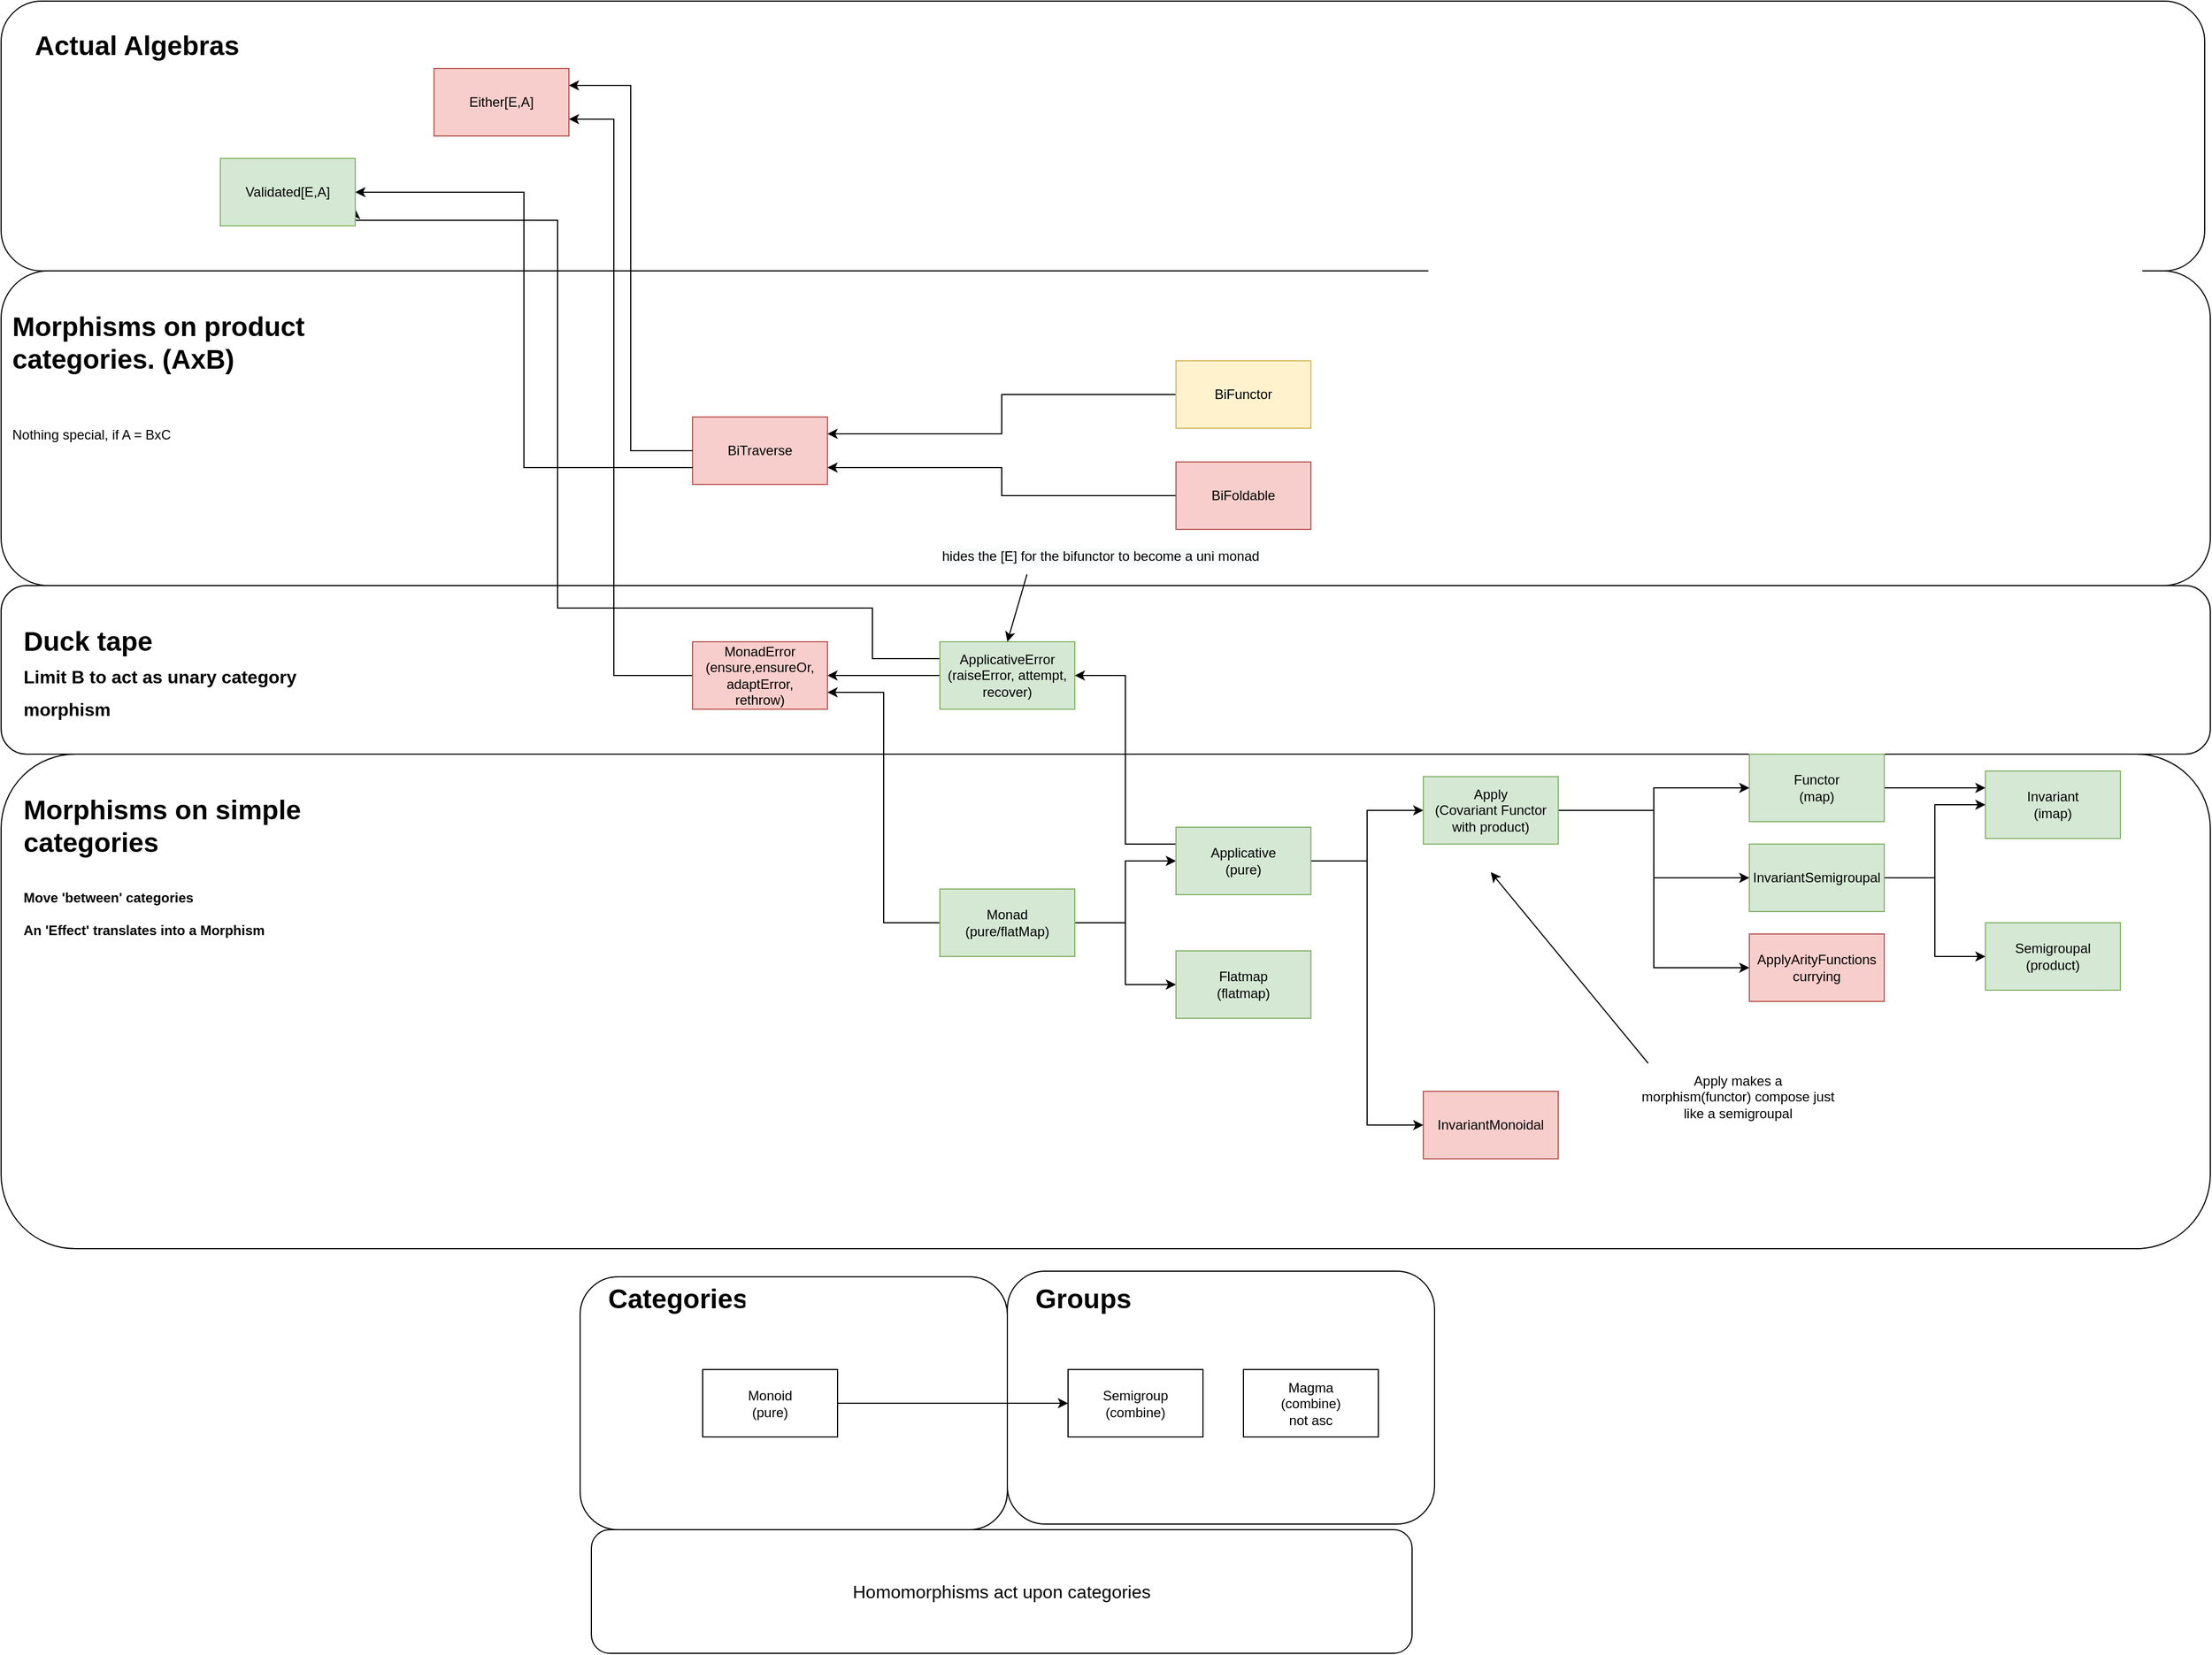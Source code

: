 <mxfile version="18.0.0" type="device" pages="2"><diagram id="tPDxc9v9lSpUtl4Dx5MV" name="Initial Big Picture"><mxGraphModel dx="3039" dy="2923" grid="1" gridSize="10" guides="1" tooltips="1" connect="1" arrows="1" fold="1" page="1" pageScale="1" pageWidth="827" pageHeight="1169" math="0" shadow="0"><root><mxCell id="0"/><mxCell id="1" parent="0"/><mxCell id="TKKWYqsSqdW0wsoBSF7L-3" value="" style="rounded=1;whiteSpace=wrap;html=1;" parent="1" vertex="1"><mxGeometry x="-535" y="-60" width="1965" height="150" as="geometry"/></mxCell><mxCell id="ZTy6YC7cmcePrKpkChAu-18" value="" style="rounded=1;whiteSpace=wrap;html=1;" parent="1" vertex="1"><mxGeometry x="-535" y="-580" width="1960" height="240" as="geometry"/></mxCell><mxCell id="ZTy6YC7cmcePrKpkChAu-5" value="" style="rounded=1;whiteSpace=wrap;html=1;" parent="1" vertex="1"><mxGeometry x="-535" y="-340" width="1965" height="280" as="geometry"/></mxCell><mxCell id="SYRuZCGkE4XY62bZMih8-19" value="" style="rounded=1;whiteSpace=wrap;html=1;fontSize=12;" parent="1" vertex="1"><mxGeometry x="360" y="550" width="380" height="225" as="geometry"/></mxCell><mxCell id="SYRuZCGkE4XY62bZMih8-18" value="" style="rounded=1;whiteSpace=wrap;html=1;fontSize=12;" parent="1" vertex="1"><mxGeometry x="-20" y="555" width="380" height="225" as="geometry"/></mxCell><mxCell id="SYRuZCGkE4XY62bZMih8-17" value="" style="rounded=1;whiteSpace=wrap;html=1;fontSize=12;" parent="1" vertex="1"><mxGeometry x="-535" y="90" width="1965" height="440" as="geometry"/></mxCell><mxCell id="SYRuZCGkE4XY62bZMih8-8" style="edgeStyle=orthogonalEdgeStyle;rounded=0;orthogonalLoop=1;jettySize=auto;html=1;exitX=1;exitY=0.5;exitDx=0;exitDy=0;entryX=0;entryY=0.5;entryDx=0;entryDy=0;" parent="1" source="SYRuZCGkE4XY62bZMih8-2" target="SYRuZCGkE4XY62bZMih8-4" edge="1"><mxGeometry relative="1" as="geometry"/></mxCell><mxCell id="SYRuZCGkE4XY62bZMih8-9" style="edgeStyle=orthogonalEdgeStyle;rounded=0;orthogonalLoop=1;jettySize=auto;html=1;exitX=1;exitY=0.5;exitDx=0;exitDy=0;entryX=0;entryY=0.5;entryDx=0;entryDy=0;" parent="1" source="SYRuZCGkE4XY62bZMih8-2" target="SYRuZCGkE4XY62bZMih8-5" edge="1"><mxGeometry relative="1" as="geometry"/></mxCell><mxCell id="ZTy6YC7cmcePrKpkChAu-13" style="edgeStyle=orthogonalEdgeStyle;rounded=0;orthogonalLoop=1;jettySize=auto;html=1;exitX=0;exitY=0.5;exitDx=0;exitDy=0;entryX=1;entryY=0.75;entryDx=0;entryDy=0;" parent="1" source="SYRuZCGkE4XY62bZMih8-2" target="ZTy6YC7cmcePrKpkChAu-11" edge="1"><mxGeometry relative="1" as="geometry"/></mxCell><mxCell id="SYRuZCGkE4XY62bZMih8-2" value="Monad&lt;br&gt;(pure/flatMap)" style="rounded=0;whiteSpace=wrap;html=1;fillColor=#d5e8d4;strokeColor=#82b366;" parent="1" vertex="1"><mxGeometry x="300" y="210" width="120" height="60" as="geometry"/></mxCell><mxCell id="PZJYlTm5zODsS6bDQU0A-1" style="edgeStyle=orthogonalEdgeStyle;rounded=0;orthogonalLoop=1;jettySize=auto;html=1;exitX=1;exitY=0.5;exitDx=0;exitDy=0;entryX=0;entryY=0.25;entryDx=0;entryDy=0;" parent="1" source="SYRuZCGkE4XY62bZMih8-3" target="IX9wRJVFFyIBy6qrrsnu-10" edge="1"><mxGeometry relative="1" as="geometry"/></mxCell><mxCell id="SYRuZCGkE4XY62bZMih8-3" value="Functor&lt;br&gt;(map)" style="rounded=0;whiteSpace=wrap;html=1;fillColor=#d5e8d4;strokeColor=#82b366;" parent="1" vertex="1"><mxGeometry x="1020" y="90" width="120" height="60" as="geometry"/></mxCell><mxCell id="IX9wRJVFFyIBy6qrrsnu-5" style="edgeStyle=orthogonalEdgeStyle;rounded=0;orthogonalLoop=1;jettySize=auto;html=1;exitX=1;exitY=0.5;exitDx=0;exitDy=0;entryX=0;entryY=0.5;entryDx=0;entryDy=0;" parent="1" source="SYRuZCGkE4XY62bZMih8-4" target="IX9wRJVFFyIBy6qrrsnu-1" edge="1"><mxGeometry relative="1" as="geometry"/></mxCell><mxCell id="IX9wRJVFFyIBy6qrrsnu-6" style="edgeStyle=orthogonalEdgeStyle;rounded=0;orthogonalLoop=1;jettySize=auto;html=1;exitX=1;exitY=0.5;exitDx=0;exitDy=0;entryX=0;entryY=0.5;entryDx=0;entryDy=0;" parent="1" source="SYRuZCGkE4XY62bZMih8-4" target="IX9wRJVFFyIBy6qrrsnu-2" edge="1"><mxGeometry relative="1" as="geometry"/></mxCell><mxCell id="ZTy6YC7cmcePrKpkChAu-10" style="edgeStyle=orthogonalEdgeStyle;rounded=0;orthogonalLoop=1;jettySize=auto;html=1;exitX=0;exitY=0.25;exitDx=0;exitDy=0;entryX=1;entryY=0.5;entryDx=0;entryDy=0;" parent="1" source="SYRuZCGkE4XY62bZMih8-4" target="ZTy6YC7cmcePrKpkChAu-6" edge="1"><mxGeometry relative="1" as="geometry"/></mxCell><mxCell id="SYRuZCGkE4XY62bZMih8-4" value="Applicative&lt;br&gt;(pure)" style="rounded=0;whiteSpace=wrap;html=1;fillColor=#d5e8d4;strokeColor=#82b366;" parent="1" vertex="1"><mxGeometry x="510" y="155" width="120" height="60" as="geometry"/></mxCell><mxCell id="SYRuZCGkE4XY62bZMih8-5" value="Flatmap&lt;br&gt;(flatmap)" style="rounded=0;whiteSpace=wrap;html=1;fillColor=#d5e8d4;strokeColor=#82b366;" parent="1" vertex="1"><mxGeometry x="510" y="265" width="120" height="60" as="geometry"/></mxCell><mxCell id="SYRuZCGkE4XY62bZMih8-12" style="edgeStyle=orthogonalEdgeStyle;rounded=0;orthogonalLoop=1;jettySize=auto;html=1;exitX=1;exitY=0.5;exitDx=0;exitDy=0;entryX=0;entryY=0.5;entryDx=0;entryDy=0;" parent="1" source="SYRuZCGkE4XY62bZMih8-10" target="SYRuZCGkE4XY62bZMih8-11" edge="1"><mxGeometry relative="1" as="geometry"/></mxCell><mxCell id="SYRuZCGkE4XY62bZMih8-10" value="Monoid&lt;br&gt;(pure)" style="rounded=0;whiteSpace=wrap;html=1;" parent="1" vertex="1"><mxGeometry x="89" y="637.5" width="120" height="60" as="geometry"/></mxCell><mxCell id="SYRuZCGkE4XY62bZMih8-11" value="Semigroup&lt;br&gt;(combine)" style="rounded=0;whiteSpace=wrap;html=1;" parent="1" vertex="1"><mxGeometry x="414" y="637.5" width="120" height="60" as="geometry"/></mxCell><mxCell id="SYRuZCGkE4XY62bZMih8-15" value="&lt;h1&gt;&lt;font style=&quot;font-size: 24px;&quot;&gt;Morphisms on simple categories&lt;br&gt;&lt;/font&gt;&lt;/h1&gt;&lt;h1&gt;&lt;font style=&quot;font-size: 12px;&quot;&gt;Move 'between' categories&lt;br&gt;An 'Effect' translates into a Morphism&lt;br&gt;&lt;/font&gt;&lt;/h1&gt;" style="text;html=1;strokeColor=none;fillColor=none;spacing=5;spacingTop=-20;whiteSpace=wrap;overflow=hidden;rounded=0;" parent="1" vertex="1"><mxGeometry x="-520" y="120" width="290" height="150" as="geometry"/></mxCell><mxCell id="SYRuZCGkE4XY62bZMih8-16" value="&lt;h1&gt;&lt;font style=&quot;&quot;&gt;Categories&lt;/font&gt;&lt;font style=&quot;font-size: 12px;&quot;&gt;&lt;br&gt;&lt;/font&gt;&lt;/h1&gt;" style="text;html=1;strokeColor=none;fillColor=none;spacing=5;spacingTop=-20;whiteSpace=wrap;overflow=hidden;rounded=0;" parent="1" vertex="1"><mxGeometry y="555" width="130" height="60" as="geometry"/></mxCell><mxCell id="SYRuZCGkE4XY62bZMih8-20" value="&lt;h1&gt;&lt;font style=&quot;&quot;&gt;Groups&lt;/font&gt;&lt;br&gt;&lt;/h1&gt;" style="text;html=1;strokeColor=none;fillColor=none;spacing=5;spacingTop=-20;whiteSpace=wrap;overflow=hidden;rounded=0;" parent="1" vertex="1"><mxGeometry x="380" y="555" width="130" height="60" as="geometry"/></mxCell><mxCell id="SYRuZCGkE4XY62bZMih8-22" value="&lt;font size=&quot;3&quot;&gt;Homomorphisms act upon categories&lt;/font&gt;" style="rounded=1;whiteSpace=wrap;html=1;fontSize=12;" parent="1" vertex="1"><mxGeometry x="-10" y="780" width="730" height="110" as="geometry"/></mxCell><mxCell id="IX9wRJVFFyIBy6qrrsnu-3" style="edgeStyle=orthogonalEdgeStyle;rounded=0;orthogonalLoop=1;jettySize=auto;html=1;exitX=1;exitY=0.5;exitDx=0;exitDy=0;" parent="1" source="IX9wRJVFFyIBy6qrrsnu-1" target="SYRuZCGkE4XY62bZMih8-3" edge="1"><mxGeometry relative="1" as="geometry"/></mxCell><mxCell id="IX9wRJVFFyIBy6qrrsnu-7" style="edgeStyle=orthogonalEdgeStyle;rounded=0;orthogonalLoop=1;jettySize=auto;html=1;exitX=1;exitY=0.5;exitDx=0;exitDy=0;entryX=0;entryY=0.5;entryDx=0;entryDy=0;" parent="1" source="IX9wRJVFFyIBy6qrrsnu-1" target="IX9wRJVFFyIBy6qrrsnu-4" edge="1"><mxGeometry relative="1" as="geometry"/></mxCell><mxCell id="IX9wRJVFFyIBy6qrrsnu-14" style="edgeStyle=orthogonalEdgeStyle;rounded=0;orthogonalLoop=1;jettySize=auto;html=1;exitX=1;exitY=0.5;exitDx=0;exitDy=0;entryX=0;entryY=0.5;entryDx=0;entryDy=0;" parent="1" source="IX9wRJVFFyIBy6qrrsnu-1" target="IX9wRJVFFyIBy6qrrsnu-8" edge="1"><mxGeometry relative="1" as="geometry"/></mxCell><mxCell id="IX9wRJVFFyIBy6qrrsnu-1" value="Apply&lt;br&gt;(Covariant Functor with product)" style="rounded=0;whiteSpace=wrap;html=1;fillColor=#d5e8d4;strokeColor=#82b366;" parent="1" vertex="1"><mxGeometry x="730" y="110" width="120" height="60" as="geometry"/></mxCell><mxCell id="IX9wRJVFFyIBy6qrrsnu-2" value="InvariantMonoidal" style="rounded=0;whiteSpace=wrap;html=1;fillColor=#f8cecc;strokeColor=#b85450;" parent="1" vertex="1"><mxGeometry x="730" y="390" width="120" height="60" as="geometry"/></mxCell><mxCell id="IX9wRJVFFyIBy6qrrsnu-11" style="edgeStyle=orthogonalEdgeStyle;rounded=0;orthogonalLoop=1;jettySize=auto;html=1;exitX=1;exitY=0.5;exitDx=0;exitDy=0;entryX=0;entryY=0.5;entryDx=0;entryDy=0;" parent="1" source="IX9wRJVFFyIBy6qrrsnu-4" target="IX9wRJVFFyIBy6qrrsnu-9" edge="1"><mxGeometry relative="1" as="geometry"/></mxCell><mxCell id="IX9wRJVFFyIBy6qrrsnu-12" style="edgeStyle=orthogonalEdgeStyle;rounded=0;orthogonalLoop=1;jettySize=auto;html=1;exitX=1;exitY=0.5;exitDx=0;exitDy=0;entryX=0;entryY=0.5;entryDx=0;entryDy=0;" parent="1" source="IX9wRJVFFyIBy6qrrsnu-4" target="IX9wRJVFFyIBy6qrrsnu-10" edge="1"><mxGeometry relative="1" as="geometry"/></mxCell><mxCell id="IX9wRJVFFyIBy6qrrsnu-4" value="InvariantSemigroupal&lt;br&gt;" style="rounded=0;whiteSpace=wrap;html=1;fillColor=#d5e8d4;strokeColor=#82b366;" parent="1" vertex="1"><mxGeometry x="1020" y="170" width="120" height="60" as="geometry"/></mxCell><mxCell id="IX9wRJVFFyIBy6qrrsnu-8" value="ApplyArityFunctions&lt;br&gt;currying" style="rounded=0;whiteSpace=wrap;html=1;fillColor=#f8cecc;strokeColor=#b85450;" parent="1" vertex="1"><mxGeometry x="1020" y="250" width="120" height="60" as="geometry"/></mxCell><mxCell id="IX9wRJVFFyIBy6qrrsnu-9" value="Semigroupal (product)" style="rounded=0;whiteSpace=wrap;html=1;fillColor=#d5e8d4;strokeColor=#82b366;" parent="1" vertex="1"><mxGeometry x="1230" y="240" width="120" height="60" as="geometry"/></mxCell><mxCell id="IX9wRJVFFyIBy6qrrsnu-10" value="Invariant &lt;br&gt;(imap)" style="rounded=0;whiteSpace=wrap;html=1;fillColor=#d5e8d4;strokeColor=#82b366;" parent="1" vertex="1"><mxGeometry x="1230" y="105" width="120" height="60" as="geometry"/></mxCell><mxCell id="RumCb3gB7w_LCwyLgDib-1" value="Magma&lt;br&gt;(combine)&lt;br&gt;not asc" style="rounded=0;whiteSpace=wrap;html=1;" parent="1" vertex="1"><mxGeometry x="570" y="637.5" width="120" height="60" as="geometry"/></mxCell><mxCell id="ZTy6YC7cmcePrKpkChAu-15" style="edgeStyle=orthogonalEdgeStyle;rounded=0;orthogonalLoop=1;jettySize=auto;html=1;exitX=0;exitY=0.5;exitDx=0;exitDy=0;entryX=1;entryY=0.25;entryDx=0;entryDy=0;fontSize=24;" parent="1" source="ZTy6YC7cmcePrKpkChAu-1" target="ZTy6YC7cmcePrKpkChAu-3" edge="1"><mxGeometry relative="1" as="geometry"/></mxCell><mxCell id="ZTy6YC7cmcePrKpkChAu-1" value="BiFunctor" style="rounded=0;whiteSpace=wrap;html=1;fillColor=#fff2cc;strokeColor=#d6b656;" parent="1" vertex="1"><mxGeometry x="510" y="-260" width="120" height="60" as="geometry"/></mxCell><mxCell id="ZTy6YC7cmcePrKpkChAu-16" style="edgeStyle=orthogonalEdgeStyle;rounded=0;orthogonalLoop=1;jettySize=auto;html=1;exitX=0;exitY=0.5;exitDx=0;exitDy=0;entryX=1;entryY=0.75;entryDx=0;entryDy=0;fontSize=24;" parent="1" source="ZTy6YC7cmcePrKpkChAu-2" target="ZTy6YC7cmcePrKpkChAu-3" edge="1"><mxGeometry relative="1" as="geometry"/></mxCell><mxCell id="ZTy6YC7cmcePrKpkChAu-2" value="BiFoldable" style="rounded=0;whiteSpace=wrap;html=1;fillColor=#f8cecc;strokeColor=#b85450;" parent="1" vertex="1"><mxGeometry x="510" y="-170" width="120" height="60" as="geometry"/></mxCell><mxCell id="ZTy6YC7cmcePrKpkChAu-3" value="BiTraverse" style="rounded=0;whiteSpace=wrap;html=1;fillColor=#f8cecc;strokeColor=#b85450;" parent="1" vertex="1"><mxGeometry x="80" y="-210" width="120" height="60" as="geometry"/></mxCell><mxCell id="ZTy6YC7cmcePrKpkChAu-21" style="edgeStyle=orthogonalEdgeStyle;rounded=0;orthogonalLoop=1;jettySize=auto;html=1;exitX=0;exitY=0.5;exitDx=0;exitDy=0;entryX=1;entryY=0.25;entryDx=0;entryDy=0;fontSize=24;" parent="1" source="ZTy6YC7cmcePrKpkChAu-3" target="ZTy6YC7cmcePrKpkChAu-20" edge="1"><mxGeometry relative="1" as="geometry"><mxPoint x="80" y="-190" as="sourcePoint"/></mxGeometry></mxCell><mxCell id="TKKWYqsSqdW0wsoBSF7L-8" style="edgeStyle=orthogonalEdgeStyle;rounded=0;orthogonalLoop=1;jettySize=auto;html=1;exitX=0;exitY=0.75;exitDx=0;exitDy=0;entryX=1;entryY=0.5;entryDx=0;entryDy=0;fontSize=12;" parent="1" source="ZTy6YC7cmcePrKpkChAu-3" target="TKKWYqsSqdW0wsoBSF7L-6" edge="1"><mxGeometry relative="1" as="geometry"><mxPoint x="80" y="-175" as="sourcePoint"/></mxGeometry></mxCell><mxCell id="ZTy6YC7cmcePrKpkChAu-12" style="edgeStyle=orthogonalEdgeStyle;rounded=0;orthogonalLoop=1;jettySize=auto;html=1;exitX=0;exitY=0.5;exitDx=0;exitDy=0;entryX=1;entryY=0.5;entryDx=0;entryDy=0;" parent="1" source="ZTy6YC7cmcePrKpkChAu-6" target="ZTy6YC7cmcePrKpkChAu-11" edge="1"><mxGeometry relative="1" as="geometry"/></mxCell><mxCell id="TKKWYqsSqdW0wsoBSF7L-7" style="edgeStyle=orthogonalEdgeStyle;rounded=0;orthogonalLoop=1;jettySize=auto;html=1;exitX=0;exitY=0.25;exitDx=0;exitDy=0;entryX=1;entryY=0.75;entryDx=0;entryDy=0;fontSize=12;" parent="1" source="ZTy6YC7cmcePrKpkChAu-6" target="TKKWYqsSqdW0wsoBSF7L-6" edge="1"><mxGeometry relative="1" as="geometry"><Array as="points"><mxPoint x="240" y="5"/><mxPoint x="240" y="-40"/><mxPoint x="-40" y="-40"/><mxPoint x="-40" y="-385"/></Array></mxGeometry></mxCell><mxCell id="ZTy6YC7cmcePrKpkChAu-6" value="ApplicativeError&lt;br&gt;(raiseError, attempt, recover)&lt;br&gt;" style="rounded=0;whiteSpace=wrap;html=1;fillColor=#d5e8d4;strokeColor=#82b366;" parent="1" vertex="1"><mxGeometry x="300" y="-10" width="120" height="60" as="geometry"/></mxCell><mxCell id="ZTy6YC7cmcePrKpkChAu-7" value="&lt;meta charset=&quot;utf-8&quot;&gt;&lt;span style=&quot;color: rgb(0, 0, 0); font-family: Helvetica; font-size: 12px; font-style: normal; font-variant-ligatures: normal; font-variant-caps: normal; font-weight: 400; letter-spacing: normal; orphans: 2; text-align: center; text-indent: 0px; text-transform: none; widows: 2; word-spacing: 0px; -webkit-text-stroke-width: 0px; background-color: rgb(248, 249, 250); text-decoration-thickness: initial; text-decoration-style: initial; text-decoration-color: initial; float: none; display: inline !important;&quot;&gt;hides the [E] for the bifunctor to become a uni monad&lt;/span&gt;" style="text;whiteSpace=wrap;html=1;" parent="1" vertex="1"><mxGeometry x="300" y="-100" width="310" height="30" as="geometry"/></mxCell><mxCell id="ZTy6YC7cmcePrKpkChAu-8" value="" style="endArrow=classic;html=1;rounded=0;entryX=0.5;entryY=0;entryDx=0;entryDy=0;exitX=0.25;exitY=1;exitDx=0;exitDy=0;" parent="1" source="ZTy6YC7cmcePrKpkChAu-7" target="ZTy6YC7cmcePrKpkChAu-6" edge="1"><mxGeometry width="50" height="50" relative="1" as="geometry"><mxPoint x="190" y="-170" as="sourcePoint"/><mxPoint x="240" y="-220" as="targetPoint"/></mxGeometry></mxCell><mxCell id="ZTy6YC7cmcePrKpkChAu-22" style="edgeStyle=orthogonalEdgeStyle;rounded=0;orthogonalLoop=1;jettySize=auto;html=1;exitX=0;exitY=0.5;exitDx=0;exitDy=0;entryX=1;entryY=0.75;entryDx=0;entryDy=0;fontSize=24;" parent="1" source="ZTy6YC7cmcePrKpkChAu-11" target="ZTy6YC7cmcePrKpkChAu-20" edge="1"><mxGeometry relative="1" as="geometry"><Array as="points"><mxPoint x="10" y="20"/><mxPoint x="10" y="-475"/></Array></mxGeometry></mxCell><mxCell id="ZTy6YC7cmcePrKpkChAu-11" value="MonadError&lt;br&gt;(ensure,ensureOr,&lt;br&gt;adaptError,&lt;br&gt;rethrow)" style="rounded=0;whiteSpace=wrap;html=1;fillColor=#f8cecc;strokeColor=#b85450;" parent="1" vertex="1"><mxGeometry x="80" y="-10" width="120" height="60" as="geometry"/></mxCell><mxCell id="ZTy6YC7cmcePrKpkChAu-14" value="&lt;h1&gt;Morphisms on product categories. (AxB)&lt;br&gt;&lt;br&gt;&lt;/h1&gt;&lt;div&gt;Nothing special, if A = BxC&lt;/div&gt;" style="text;html=1;strokeColor=none;fillColor=none;spacing=5;spacingTop=-20;whiteSpace=wrap;overflow=hidden;rounded=0;" parent="1" vertex="1"><mxGeometry x="-530" y="-310" width="290" height="140" as="geometry"/></mxCell><mxCell id="ZTy6YC7cmcePrKpkChAu-19" value="&lt;h1&gt;&lt;font style=&quot;font-size: 24px;&quot;&gt;Actual Algebras&lt;/font&gt;&lt;/h1&gt;" style="text;html=1;strokeColor=none;fillColor=none;spacing=5;spacingTop=-20;whiteSpace=wrap;overflow=hidden;rounded=0;" parent="1" vertex="1"><mxGeometry x="-510" y="-560" width="290" height="110" as="geometry"/></mxCell><mxCell id="ZTy6YC7cmcePrKpkChAu-20" value="Either[E,A]" style="rounded=0;whiteSpace=wrap;html=1;fillColor=#f8cecc;strokeColor=#b85450;" parent="1" vertex="1"><mxGeometry x="-150" y="-520" width="120" height="60" as="geometry"/></mxCell><mxCell id="TKKWYqsSqdW0wsoBSF7L-5" value="&lt;h1&gt;Duck tape&lt;br&gt;&lt;font size=&quot;3&quot;&gt;Limit B to act as unary category morphism&lt;/font&gt;&lt;/h1&gt;" style="text;html=1;strokeColor=none;fillColor=none;spacing=5;spacingTop=-20;whiteSpace=wrap;overflow=hidden;rounded=0;" parent="1" vertex="1"><mxGeometry x="-520" y="-30" width="290" height="100" as="geometry"/></mxCell><mxCell id="TKKWYqsSqdW0wsoBSF7L-6" value="Validated[E,A]" style="rounded=0;whiteSpace=wrap;html=1;fillColor=#d5e8d4;strokeColor=#82b366;" parent="1" vertex="1"><mxGeometry x="-340" y="-440" width="120" height="60" as="geometry"/></mxCell><mxCell id="6RHvas-CtP2_p0l4sdnt-1" value="Apply makes a morphism(functor) compose just like a semigroupal" style="text;html=1;strokeColor=none;fillColor=none;align=center;verticalAlign=middle;whiteSpace=wrap;rounded=0;fontSize=12;" parent="1" vertex="1"><mxGeometry x="920" y="350" width="180" height="90" as="geometry"/></mxCell><mxCell id="6RHvas-CtP2_p0l4sdnt-2" value="" style="endArrow=classic;html=1;rounded=0;fontSize=12;" parent="1" edge="1"><mxGeometry width="50" height="50" relative="1" as="geometry"><mxPoint x="930" y="365" as="sourcePoint"/><mxPoint x="790" y="195" as="targetPoint"/></mxGeometry></mxCell></root></mxGraphModel></diagram><diagram id="tC56nJd8TbMdIFzj_9b9" name="Page-2"><mxGraphModel dx="1106" dy="877" grid="1" gridSize="10" guides="1" tooltips="1" connect="1" arrows="1" fold="1" page="1" pageScale="1" pageWidth="827" pageHeight="1169" math="0" shadow="0"><root><mxCell id="0"/><mxCell id="1" parent="0"/><mxCell id="QiQd36vbOZTwXwVYGlfi-1" value="&lt;h1&gt;Tasks&lt;/h1&gt;&lt;p&gt;&lt;br&gt;&lt;/p&gt;" style="text;html=1;strokeColor=none;fillColor=none;spacing=5;spacingTop=-20;whiteSpace=wrap;overflow=hidden;rounded=0;" vertex="1" parent="1"><mxGeometry x="60" y="130" width="190" height="120" as="geometry"/></mxCell><mxCell id="QiQd36vbOZTwXwVYGlfi-2" value="Done" style="rounded=1;whiteSpace=wrap;html=1;" vertex="1" parent="1"><mxGeometry x="70" y="230" width="120" height="60" as="geometry"/></mxCell><mxCell id="QiQd36vbOZTwXwVYGlfi-3" value="Pending" style="rounded=1;whiteSpace=wrap;html=1;" vertex="1" parent="1"><mxGeometry x="250" y="230" width="120" height="60" as="geometry"/></mxCell><mxCell id="QiQd36vbOZTwXwVYGlfi-4" value="Todo" style="rounded=1;whiteSpace=wrap;html=1;" vertex="1" parent="1"><mxGeometry x="430" y="230" width="120" height="60" as="geometry"/></mxCell><mxCell id="QiQd36vbOZTwXwVYGlfi-5" value="Semigroupal arity" style="rounded=1;whiteSpace=wrap;html=1;fillColor=#fff2cc;strokeColor=#d6b656;" vertex="1" parent="1"><mxGeometry x="250" y="330" width="120" height="60" as="geometry"/></mxCell><mxCell id="QiQd36vbOZTwXwVYGlfi-6" value="Magma" style="rounded=1;whiteSpace=wrap;html=1;fillColor=#fff2cc;strokeColor=#d6b656;" vertex="1" parent="1"><mxGeometry x="610" y="320" width="120" height="60" as="geometry"/></mxCell><mxCell id="QiQd36vbOZTwXwVYGlfi-7" value="Semigroup" style="rounded=1;whiteSpace=wrap;html=1;fillColor=#d5e8d4;strokeColor=#82b366;" vertex="1" parent="1"><mxGeometry x="70" y="330" width="120" height="60" as="geometry"/></mxCell><mxCell id="QiQd36vbOZTwXwVYGlfi-8" value="Monoid" style="rounded=1;whiteSpace=wrap;html=1;fillColor=#fff2cc;strokeColor=#d6b656;" vertex="1" parent="1"><mxGeometry x="610" y="500" width="120" height="60" as="geometry"/></mxCell><mxCell id="QiQd36vbOZTwXwVYGlfi-9" value="Invariant Laws" style="rounded=1;whiteSpace=wrap;html=1;fillColor=#fff2cc;strokeColor=#d6b656;" vertex="1" parent="1"><mxGeometry x="440" y="410" width="120" height="60" as="geometry"/></mxCell><mxCell id="QiQd36vbOZTwXwVYGlfi-10" value="Functor Laws" style="rounded=1;whiteSpace=wrap;html=1;fillColor=#fff2cc;strokeColor=#d6b656;" vertex="1" parent="1"><mxGeometry x="440" y="510" width="120" height="60" as="geometry"/></mxCell><mxCell id="QiQd36vbOZTwXwVYGlfi-11" value="Semigroupal laws" style="rounded=1;whiteSpace=wrap;html=1;fillColor=#fff2cc;strokeColor=#d6b656;" vertex="1" parent="1"><mxGeometry x="440" y="330" width="120" height="60" as="geometry"/></mxCell><mxCell id="QiQd36vbOZTwXwVYGlfi-12" value="Apply Laws" style="rounded=1;whiteSpace=wrap;html=1;fillColor=#fff2cc;strokeColor=#d6b656;" vertex="1" parent="1"><mxGeometry x="440" y="610" width="120" height="60" as="geometry"/></mxCell><mxCell id="QiQd36vbOZTwXwVYGlfi-13" value="Applicative Laws" style="rounded=1;whiteSpace=wrap;html=1;fillColor=#fff2cc;strokeColor=#d6b656;" vertex="1" parent="1"><mxGeometry x="440" y="710" width="120" height="60" as="geometry"/></mxCell><mxCell id="QiQd36vbOZTwXwVYGlfi-14" value="ApplicativeError Laws" style="rounded=1;whiteSpace=wrap;html=1;fillColor=#fff2cc;strokeColor=#d6b656;" vertex="1" parent="1"><mxGeometry x="440" y="810" width="120" height="60" as="geometry"/></mxCell><mxCell id="QiQd36vbOZTwXwVYGlfi-15" value="Validated Algebra laws" style="rounded=1;whiteSpace=wrap;html=1;fillColor=#fff2cc;strokeColor=#d6b656;" vertex="1" parent="1"><mxGeometry x="440" y="910" width="120" height="60" as="geometry"/></mxCell><mxCell id="QiQd36vbOZTwXwVYGlfi-16" value="Backlog" style="rounded=1;whiteSpace=wrap;html=1;" vertex="1" parent="1"><mxGeometry x="610" y="230" width="120" height="60" as="geometry"/></mxCell></root></mxGraphModel></diagram></mxfile>
